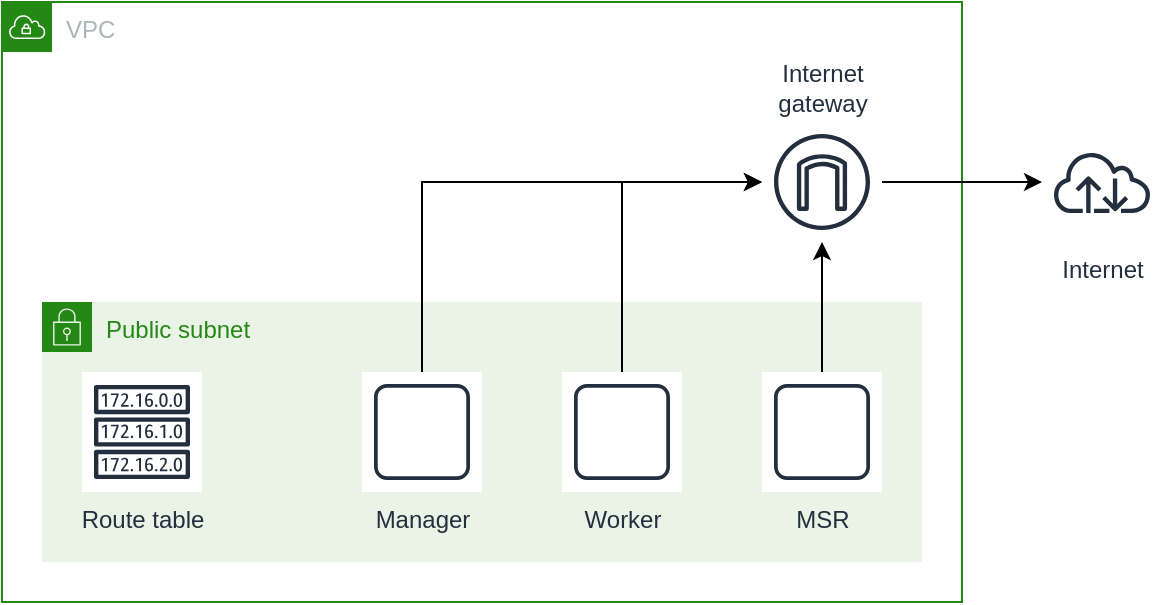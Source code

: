 <mxfile version="16.5.1" type="device"><diagram id="1AsTrycEKpaPg_WCBYQe" name="Page-1"><mxGraphModel dx="1106" dy="892" grid="1" gridSize="10" guides="1" tooltips="1" connect="1" arrows="1" fold="1" page="1" pageScale="1" pageWidth="1169" pageHeight="827" math="0" shadow="0"><root><mxCell id="0"/><mxCell id="1" parent="0"/><mxCell id="cfUHlLaOVt79kFPYK7st-1" value="VPC" style="points=[[0,0],[0.25,0],[0.5,0],[0.75,0],[1,0],[1,0.25],[1,0.5],[1,0.75],[1,1],[0.75,1],[0.5,1],[0.25,1],[0,1],[0,0.75],[0,0.5],[0,0.25]];outlineConnect=0;gradientColor=none;html=1;whiteSpace=wrap;fontSize=12;fontStyle=0;container=1;pointerEvents=0;collapsible=0;recursiveResize=0;shape=mxgraph.aws4.group;grIcon=mxgraph.aws4.group_vpc;strokeColor=#248814;fillColor=none;verticalAlign=top;align=left;spacingLeft=30;fontColor=#AAB7B8;dashed=0;" vertex="1" parent="1"><mxGeometry x="80" y="80" width="480" height="300" as="geometry"/></mxCell><mxCell id="cfUHlLaOVt79kFPYK7st-2" value="Public subnet" style="points=[[0,0],[0.25,0],[0.5,0],[0.75,0],[1,0],[1,0.25],[1,0.5],[1,0.75],[1,1],[0.75,1],[0.5,1],[0.25,1],[0,1],[0,0.75],[0,0.5],[0,0.25]];outlineConnect=0;gradientColor=none;html=1;whiteSpace=wrap;fontSize=12;fontStyle=0;container=1;pointerEvents=0;collapsible=0;recursiveResize=0;shape=mxgraph.aws4.group;grIcon=mxgraph.aws4.group_security_group;grStroke=0;strokeColor=#248814;fillColor=#E9F3E6;verticalAlign=top;align=left;spacingLeft=30;fontColor=#248814;dashed=0;" vertex="1" parent="cfUHlLaOVt79kFPYK7st-1"><mxGeometry x="20" y="150" width="440" height="130" as="geometry"/></mxCell><mxCell id="cfUHlLaOVt79kFPYK7st-4" value="Worker" style="sketch=0;outlineConnect=0;fontColor=#232F3E;gradientColor=none;strokeColor=#232F3E;fillColor=#ffffff;dashed=0;verticalLabelPosition=bottom;verticalAlign=top;align=center;html=1;fontSize=12;fontStyle=0;aspect=fixed;shape=mxgraph.aws4.resourceIcon;resIcon=mxgraph.aws4.instance;" vertex="1" parent="cfUHlLaOVt79kFPYK7st-2"><mxGeometry x="260" y="35" width="60" height="60" as="geometry"/></mxCell><mxCell id="cfUHlLaOVt79kFPYK7st-5" value="MSR" style="sketch=0;outlineConnect=0;fontColor=#232F3E;gradientColor=none;strokeColor=#232F3E;fillColor=#ffffff;dashed=0;verticalLabelPosition=bottom;verticalAlign=top;align=center;html=1;fontSize=12;fontStyle=0;aspect=fixed;shape=mxgraph.aws4.resourceIcon;resIcon=mxgraph.aws4.instance;" vertex="1" parent="cfUHlLaOVt79kFPYK7st-2"><mxGeometry x="360" y="35" width="60" height="60" as="geometry"/></mxCell><mxCell id="cfUHlLaOVt79kFPYK7st-6" value="Manager" style="sketch=0;outlineConnect=0;fontColor=#232F3E;gradientColor=none;strokeColor=#232F3E;fillColor=#ffffff;dashed=0;verticalLabelPosition=bottom;verticalAlign=top;align=center;html=1;fontSize=12;fontStyle=0;aspect=fixed;shape=mxgraph.aws4.resourceIcon;resIcon=mxgraph.aws4.instance;" vertex="1" parent="cfUHlLaOVt79kFPYK7st-2"><mxGeometry x="160" y="35" width="60" height="60" as="geometry"/></mxCell><mxCell id="cfUHlLaOVt79kFPYK7st-7" value="Route table" style="sketch=0;outlineConnect=0;fontColor=#232F3E;gradientColor=none;strokeColor=#232F3E;fillColor=#ffffff;dashed=0;verticalLabelPosition=bottom;verticalAlign=top;align=center;html=1;fontSize=12;fontStyle=0;aspect=fixed;shape=mxgraph.aws4.resourceIcon;resIcon=mxgraph.aws4.route_table;" vertex="1" parent="cfUHlLaOVt79kFPYK7st-2"><mxGeometry x="20" y="35" width="60" height="60" as="geometry"/></mxCell><mxCell id="cfUHlLaOVt79kFPYK7st-3" value="Internet&#10;gateway" style="sketch=0;outlineConnect=0;fontColor=#232F3E;gradientColor=none;strokeColor=#232F3E;fillColor=#ffffff;dashed=0;verticalLabelPosition=top;verticalAlign=bottom;align=center;html=1;fontSize=12;fontStyle=0;aspect=fixed;shape=mxgraph.aws4.resourceIcon;resIcon=mxgraph.aws4.internet_gateway;labelPosition=center;" vertex="1" parent="cfUHlLaOVt79kFPYK7st-1"><mxGeometry x="380" y="60" width="60" height="60" as="geometry"/></mxCell><mxCell id="cfUHlLaOVt79kFPYK7st-8" style="edgeStyle=orthogonalEdgeStyle;rounded=0;orthogonalLoop=1;jettySize=auto;html=1;" edge="1" parent="cfUHlLaOVt79kFPYK7st-1" source="cfUHlLaOVt79kFPYK7st-6" target="cfUHlLaOVt79kFPYK7st-3"><mxGeometry relative="1" as="geometry"><mxPoint x="290" y="70" as="targetPoint"/><Array as="points"><mxPoint x="210" y="90"/></Array></mxGeometry></mxCell><mxCell id="cfUHlLaOVt79kFPYK7st-9" style="edgeStyle=orthogonalEdgeStyle;rounded=0;orthogonalLoop=1;jettySize=auto;html=1;" edge="1" parent="cfUHlLaOVt79kFPYK7st-1" source="cfUHlLaOVt79kFPYK7st-4" target="cfUHlLaOVt79kFPYK7st-3"><mxGeometry relative="1" as="geometry"><Array as="points"><mxPoint x="310" y="90"/></Array></mxGeometry></mxCell><mxCell id="cfUHlLaOVt79kFPYK7st-10" style="edgeStyle=orthogonalEdgeStyle;rounded=0;orthogonalLoop=1;jettySize=auto;html=1;" edge="1" parent="cfUHlLaOVt79kFPYK7st-1" source="cfUHlLaOVt79kFPYK7st-5" target="cfUHlLaOVt79kFPYK7st-3"><mxGeometry relative="1" as="geometry"><Array as="points"><mxPoint x="410" y="90"/></Array></mxGeometry></mxCell><mxCell id="cfUHlLaOVt79kFPYK7st-11" value="Internet" style="sketch=0;outlineConnect=0;fontColor=#232F3E;gradientColor=none;strokeColor=#232F3E;fillColor=#ffffff;dashed=0;verticalLabelPosition=bottom;verticalAlign=top;align=center;html=1;fontSize=12;fontStyle=0;aspect=fixed;shape=mxgraph.aws4.resourceIcon;resIcon=mxgraph.aws4.internet;" vertex="1" parent="1"><mxGeometry x="600" y="140" width="60" height="60" as="geometry"/></mxCell><mxCell id="cfUHlLaOVt79kFPYK7st-12" style="edgeStyle=orthogonalEdgeStyle;rounded=0;orthogonalLoop=1;jettySize=auto;html=1;" edge="1" parent="1" source="cfUHlLaOVt79kFPYK7st-3" target="cfUHlLaOVt79kFPYK7st-11"><mxGeometry relative="1" as="geometry"/></mxCell></root></mxGraphModel></diagram></mxfile>
